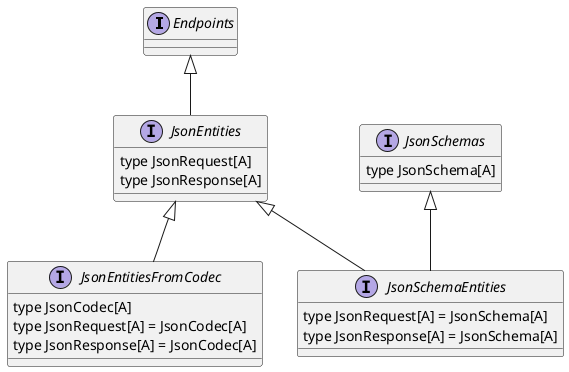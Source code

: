 @startuml
interface Endpoints
interface JsonEntities {
  type JsonRequest[A]
  type JsonResponse[A]
}
interface JsonSchemas {
  type JsonSchema[A]
}
interface JsonEntitiesFromCodec {
  type JsonCodec[A]
  type JsonRequest[A] = JsonCodec[A]
  type JsonResponse[A] = JsonCodec[A]
}
interface JsonSchemaEntities {
  type JsonRequest[A] = JsonSchema[A]
  type JsonResponse[A] = JsonSchema[A]
}
Endpoints <|-- JsonEntities
JsonEntities <|-- JsonSchemaEntities
JsonSchemas <|-- JsonSchemaEntities
JsonEntities <|-- JsonEntitiesFromCodec
@enduml
